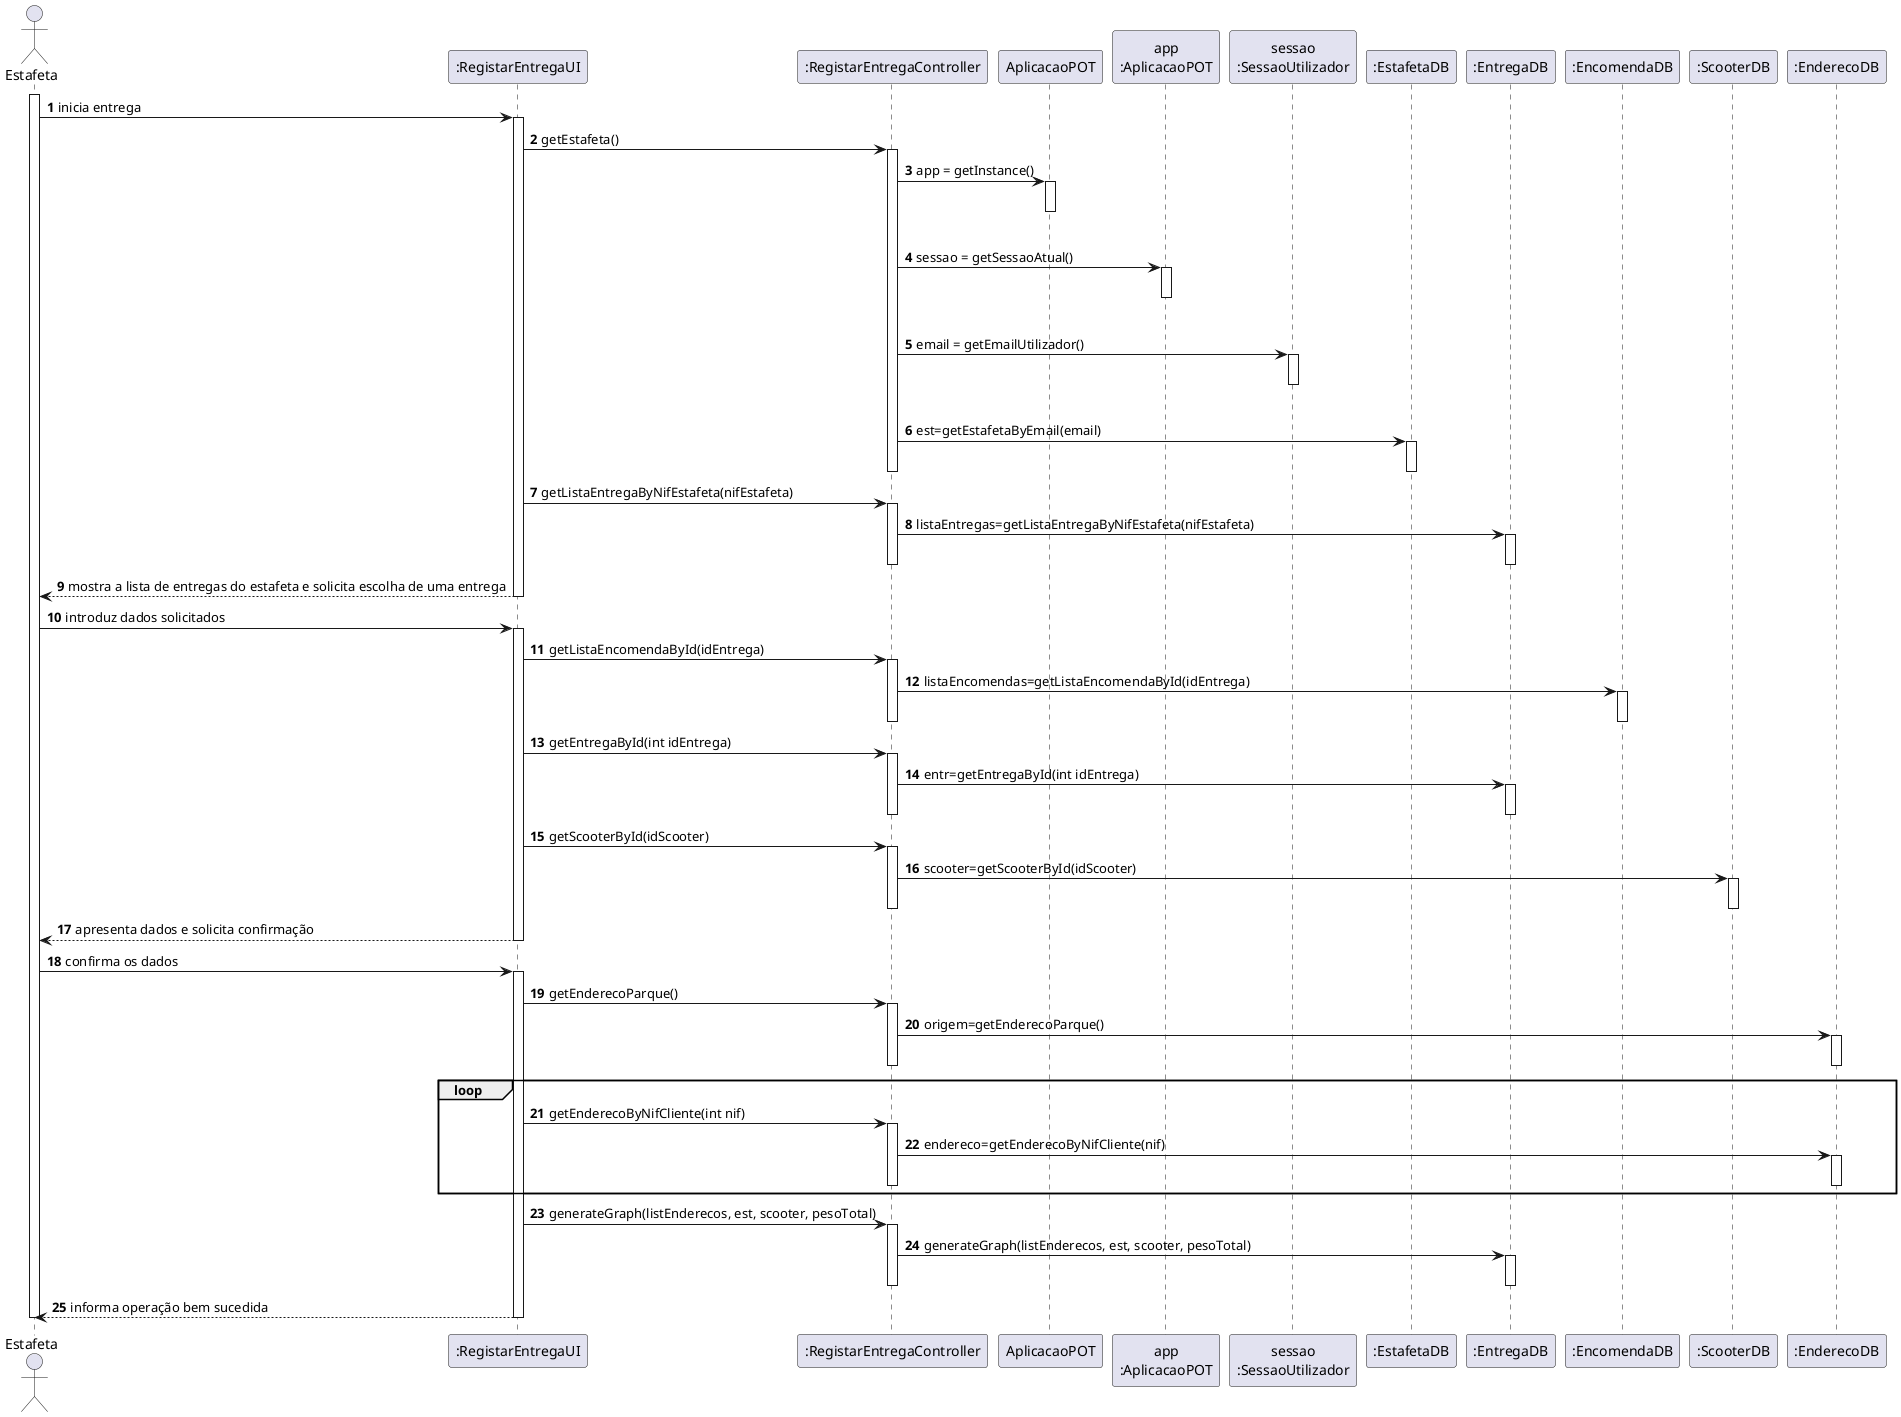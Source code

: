 @startuml
autonumber
actor "Estafeta" as EST

participant ":RegistarEntregaUI" as UI
participant ":RegistarEntregaController" as CTRL
participant "AplicacaoPOT" as _APP
participant "app\n:AplicacaoPOT" as APP
participant "sessao\n:SessaoUtilizador" as SESSAO

participant ":EstafetaDB" as ESTDB
participant ":EntregaDB" as ENTRDB

participant ":EncomendaDB" as RENC
participant ":ScooterDB" as RS
participant ":EnderecoDB" as END

activate EST
EST -> UI : inicia entrega
activate UI
UI -> CTRL : getEstafeta()
activate CTRL
CTRL -> _APP: app = getInstance()
activate _APP
|||
deactivate _APP
CTRL -> APP: sessao = getSessaoAtual()
activate APP
|||
deactivate APP

CTRL -> SESSAO: email = getEmailUtilizador()
activate SESSAO
|||
deactivate SESSAO
CTRL -> ESTDB : est=getEstafetaByEmail(email)
activate ESTDB
deactivate ESTDB
deactivate CTRL
UI -> CTRL : getListaEntregaByNifEstafeta(nifEstafeta)
activate CTRL
CTRL -> ENTRDB : listaEntregas=getListaEntregaByNifEstafeta(nifEstafeta)
activate ENTRDB
deactivate ENTRDB
deactivate CTRL
UI --> EST : mostra a lista de entregas do estafeta e solicita escolha de uma entrega
deactivate UI

EST -> UI : introduz dados solicitados
activate UI
UI -> CTRL : getListaEncomendaById(idEntrega)
activate CTRL
CTRL -> RENC : listaEncomendas=getListaEncomendaById(idEntrega)
activate RENC
deactivate RENC
deactivate CTRL
UI -> CTRL : getEntregaById(int idEntrega)
activate CTRL
CTRL -> ENTRDB : entr=getEntregaById(int idEntrega)
activate ENTRDB
deactivate ENTRDB
deactivate CTRL
UI -> CTRL : getScooterById(idScooter)
activate CTRL
CTRL -> RS : scooter=getScooterById(idScooter)
activate RS
deactivate RS
deactivate CTRL


UI --> EST : apresenta dados e solicita confirmação
deactivate UI

EST -> UI : confirma os dados
activate UI
UI -> CTRL : getEnderecoParque()
activate CTRL
CTRL-> END : origem=getEnderecoParque()
activate END
deactivate END
deactivate CTRL
loop
UI -> CTRL : getEnderecoByNifCliente(int nif)
activate CTRL
CTRL -> END : endereco=getEnderecoByNifCliente(nif)
activate END
deactivate END
deactivate CTRL
end loop

UI -> CTRL : generateGraph(listEnderecos, est, scooter, pesoTotal)
activate CTRL
CTRL -> ENTRDB : generateGraph(listEnderecos, est, scooter, pesoTotal)
activate ENTRDB
deactivate ENTRDB
deactivate CTRL
UI --> EST : informa operação bem sucedida
deactivate CTRL
deactivate UI

deactivate EST

@enduml